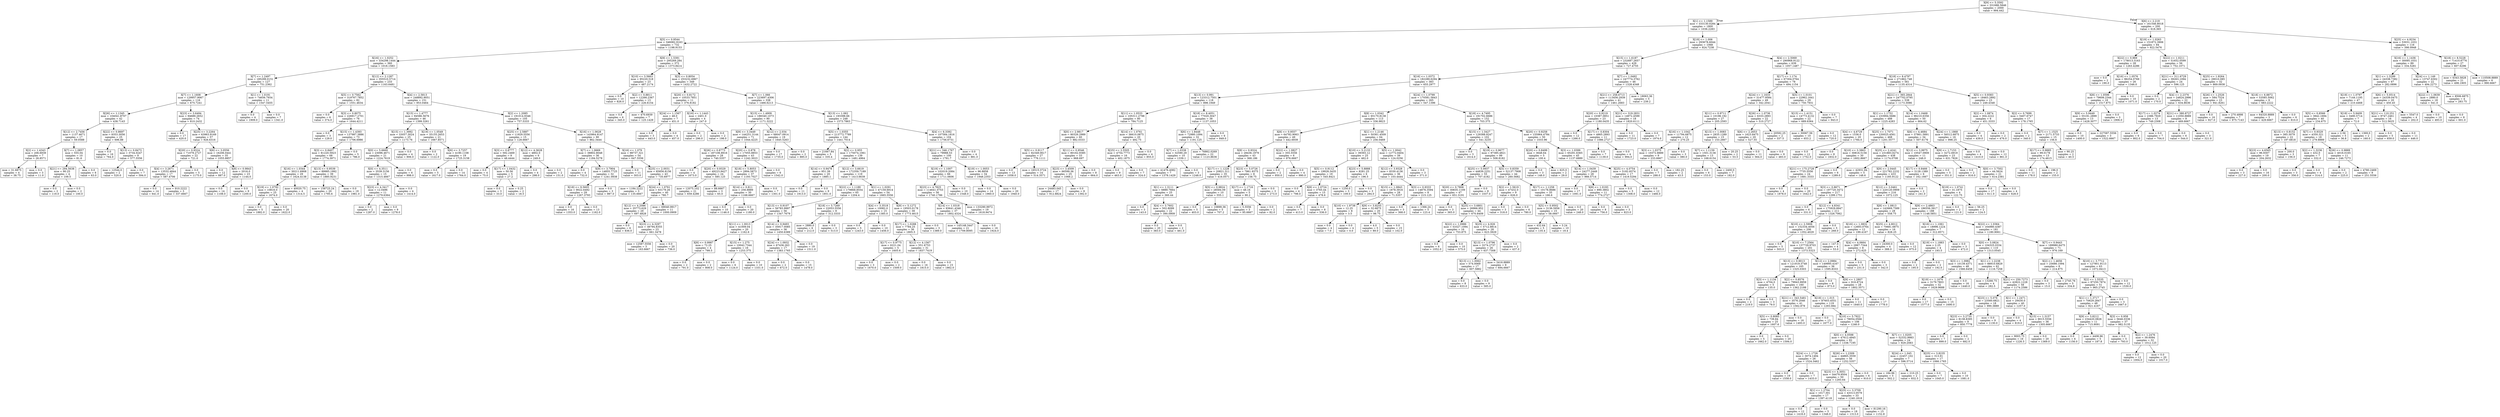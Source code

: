 digraph Tree {
node [shape=box] ;
0 [label="X[9] <= 5.3592\nmse = 331686.5846\nsamples = 2000\nvalue = 994.442"] ;
1 [label="X[1] <= 1.1589\nmse = 333130.0284\nsamples = 1800\nvalue = 1036.2283"] ;
0 -> 1 [labeldistance=2.5, labelangle=45, headlabel="True"] ;
2 [label="X[5] <= 0.9544\nmse = 346082.9163\nsamples = 732\nvalue = 1198.9153"] ;
1 -> 2 ;
3 [label="X[16] <= 1.0252\nmse = 334298.1444\nsamples = 360\nvalue = 1018.1583"] ;
2 -> 3 ;
4 [label="X[7] <= 1.2497\nmse = 185299.0151\nsamples = 127\nvalue = 751.2362"] ;
3 -> 4 ;
5 [label="X[7] <= 1.1608\nmse = 129957.9067\nsamples = 116\nvalue = 675.7241"] ;
4 -> 5 ;
6 [label="X[26] <= 1.1345\nmse = 104041.8707\nsamples = 42\nvalue = 438.7143"] ;
5 -> 6 ;
7 [label="X[12] <= 2.7456\nmse = 1137.4671\nsamples = 17\nvalue = 59.0588"] ;
6 -> 7 ;
8 [label="X[2] <= 1.4343\nmse = 206.6939\nsamples = 7\nvalue = 26.8571"] ;
7 -> 8 ;
9 [label="mse = 31.6875\nsamples = 4\nvalue = 38.75"] ;
8 -> 9 ;
10 [label="mse = 0.0\nsamples = 3\nvalue = 11.0"] ;
8 -> 10 ;
11 [label="X[7] <= 1.0857\nmse = 555.04\nsamples = 10\nvalue = 81.6"] ;
7 -> 11 ;
12 [label="X[21] <= 294.5638\nmse = 90.25\nsamples = 4\nvalue = 109.5"] ;
11 -> 12 ;
13 [label="mse = 0.0\nsamples = 2\nvalue = 119.0"] ;
12 -> 13 ;
14 [label="mse = 0.0\nsamples = 2\nvalue = 100.0"] ;
12 -> 14 ;
15 [label="mse = 0.0\nsamples = 6\nvalue = 63.0"] ;
11 -> 15 ;
16 [label="X[22] <= 0.8697\nmse = 9353.3056\nsamples = 25\nvalue = 696.88"] ;
6 -> 16 ;
17 [label="mse = 0.0\nsamples = 16\nvalue = 764.0"] ;
16 -> 17 ;
18 [label="X[13] <= 0.8473\nmse = 3734.0247\nsamples = 9\nvalue = 577.5556"] ;
16 -> 18 ;
19 [label="mse = 12544.0\nsamples = 2\nvalue = 520.0"] ;
18 -> 19 ;
20 [label="mse = 0.0\nsamples = 7\nvalue = 594.0"] ;
18 -> 20 ;
21 [label="X[23] <= 3.6494\nmse = 94689.2652\nsamples = 74\nvalue = 810.2432"] ;
5 -> 21 ;
22 [label="mse = 0.0\nsamples = 17\nvalue = 420.0"] ;
21 -> 22 ;
23 [label="X[25] <= 3.2264\nmse = 63963.9169\nsamples = 57\nvalue = 926.6316"] ;
21 -> 23 ;
24 [label="X[20] <= 0.9324\nmse = 71079.2727\nsamples = 22\nvalue = 721.0"] ;
23 -> 24 ;
25 [label="X[4] <= 3.2671\nmse = 13532.4844\nsamples = 17\nvalue = 587.4706"] ;
24 -> 25 ;
26 [label="mse = 0.0\nsamples = 14\nvalue = 641.0"] ;
25 -> 26 ;
27 [label="mse = 910.2222\nsamples = 3\nvalue = 337.6667"] ;
25 -> 27 ;
28 [label="mse = 0.0\nsamples = 5\nvalue = 1175.0"] ;
24 -> 28 ;
29 [label="X[6] <= 3.0556\nmse = 16206.0441\nsamples = 35\nvalue = 1055.8857"] ;
23 -> 29 ;
30 [label="mse = 0.0\nsamples = 12\nvalue = 887.0"] ;
29 -> 30 ;
31 [label="X[8] <= 0.9843\nmse = 2016.0\nsamples = 23\nvalue = 1144.0"] ;
29 -> 31 ;
32 [label="mse = 0.0\nsamples = 14\nvalue = 1108.0"] ;
31 -> 32 ;
33 [label="mse = 0.0\nsamples = 9\nvalue = 1200.0"] ;
31 -> 33 ;
34 [label="X[1] <= 1.0191\nmse = 74656.7934\nsamples = 11\nvalue = 1547.5455"] ;
4 -> 34 ;
35 [label="mse = 0.0\nsamples = 4\nvalue = 1909.0"] ;
34 -> 35 ;
36 [label="mse = 0.0\nsamples = 7\nvalue = 1341.0"] ;
34 -> 36 ;
37 [label="X[12] <= 2.1287\nmse = 355510.5714\nsamples = 233\nvalue = 1163.6481"] ;
3 -> 37 ;
38 [label="X[5] <= 0.7562\nmse = 319767.7852\nsamples = 82\nvalue = 1551.4634"] ;
37 -> 38 ;
39 [label="mse = 0.0\nsamples = 6\nvalue = 374.0"] ;
38 -> 39 ;
40 [label="X[3] <= 0.8075\nmse = 226917.2701\nsamples = 76\nvalue = 1644.4211"] ;
38 -> 40 ;
41 [label="mse = 0.0\nsamples = 3\nvalue = 129.0"] ;
40 -> 41 ;
42 [label="X[15] <= 1.4393\nmse = 137987.3886\nsamples = 73\nvalue = 1706.6986"] ;
40 -> 42 ;
43 [label="X[3] <= 0.8407\nmse = 81220.5923\nsamples = 68\nvalue = 1774.3971"] ;
42 -> 43 ;
44 [label="X[16] <= 1.0344\nmse = 30211.6908\nsamples = 29\nvalue = 1624.4138"] ;
43 -> 44 ;
45 [label="X[19] <= 1.0792\nmse = 10816.0\nsamples = 25\nvalue = 1674.0"] ;
44 -> 45 ;
46 [label="mse = 0.0\nsamples = 5\nvalue = 1882.0"] ;
45 -> 46 ;
47 [label="mse = 0.0\nsamples = 20\nvalue = 1622.0"] ;
45 -> 47 ;
48 [label="mse = 40020.75\nsamples = 4\nvalue = 1314.5"] ;
44 -> 48 ;
49 [label="X[13] <= 0.9539\nmse = 89985.1992\nsamples = 39\nvalue = 1885.9231"] ;
43 -> 49 ;
50 [label="mse = 158725.24\nsamples = 20\nvalue = 1795.6"] ;
49 -> 50 ;
51 [label="mse = 0.0\nsamples = 19\nvalue = 1981.0"] ;
49 -> 51 ;
52 [label="mse = 0.0\nsamples = 5\nvalue = 786.0"] ;
42 -> 52 ;
53 [label="X[4] <= 2.5813\nmse = 248892.9051\nsamples = 151\nvalue = 953.0464"] ;
37 -> 53 ;
54 [label="X[15] <= 1.4777\nmse = 94586.5676\nsamples = 46\nvalue = 1399.3261"] ;
53 -> 54 ;
55 [label="X[15] <= 1.3992\nmse = 33057.3024\nsamples = 25\nvalue = 1173.76"] ;
54 -> 55 ;
56 [label="X[0] <= 5.6669\nmse = 23096.4671\nsamples = 21\nvalue = 1224.7619"] ;
55 -> 56 ;
57 [label="X[0] <= 4.3511\nmse = 3539.3156\nsamples = 15\nvalue = 1315.4667"] ;
56 -> 57 ;
58 [label="X[23] <= 4.3417\nmse = 12.0496\nsamples = 11\nvalue = 1279.6364"] ;
57 -> 58 ;
59 [label="mse = 0.0\nsamples = 2\nvalue = 1287.0"] ;
58 -> 59 ;
60 [label="mse = 0.0\nsamples = 9\nvalue = 1278.0"] ;
58 -> 60 ;
61 [label="mse = 0.0\nsamples = 4\nvalue = 1414.0"] ;
57 -> 61 ;
62 [label="mse = 0.0\nsamples = 6\nvalue = 998.0"] ;
56 -> 62 ;
63 [label="mse = 0.0\nsamples = 4\nvalue = 906.0"] ;
55 -> 63 ;
64 [label="X[19] <= 1.0549\nmse = 35155.2653\nsamples = 21\nvalue = 1667.8571"] ;
54 -> 64 ;
65 [label="mse = 0.0\nsamples = 2\nvalue = 1122.0"] ;
64 -> 65 ;
66 [label="X[6] <= 3.7257\nmse = 4190.1108\nsamples = 19\nvalue = 1725.3158"] ;
64 -> 66 ;
67 [label="mse = 0.0\nsamples = 5\nvalue = 1617.0"] ;
66 -> 67 ;
68 [label="mse = 0.0\nsamples = 14\nvalue = 1764.0"] ;
66 -> 68 ;
69 [label="X[2] <= 1.2085\nmse = 191014.9346\nsamples = 105\nvalue = 757.5333"] ;
53 -> 69 ;
70 [label="X[25] <= 2.5887\nmse = 11929.5556\nsamples = 15\nvalue = 128.6667"] ;
69 -> 70 ;
71 [label="X[3] <= 0.8777\nmse = 592.2469\nsamples = 9\nvalue = 48.4444"] ;
70 -> 71 ;
72 [label="mse = 0.0\nsamples = 4\nvalue = 75.0"] ;
71 -> 72 ;
73 [label="X[17] <= 1.0432\nmse = 50.56\nsamples = 5\nvalue = 27.2"] ;
71 -> 73 ;
74 [label="mse = 0.0\nsamples = 3\nvalue = 33.0"] ;
73 -> 74 ;
75 [label="mse = 0.25\nsamples = 2\nvalue = 18.5"] ;
73 -> 75 ;
76 [label="X[12] <= 4.3628\nmse = 4802.0\nsamples = 6\nvalue = 249.0"] ;
70 -> 76 ;
77 [label="mse = 0.0\nsamples = 4\nvalue = 298.0"] ;
76 -> 77 ;
78 [label="mse = 0.0\nsamples = 2\nvalue = 151.0"] ;
76 -> 78 ;
79 [label="X[16] <= 1.0628\nmse = 143964.9147\nsamples = 90\nvalue = 862.3444"] ;
69 -> 79 ;
80 [label="X[7] <= 1.0669\nmse = 38802.8048\nsamples = 36\nvalue = 1184.5278"] ;
79 -> 80 ;
81 [label="mse = 0.0\nsamples = 4\nvalue = 732.0"] ;
80 -> 81 ;
82 [label="X[9] <= 3.7904\nmse = 14855.7725\nsamples = 32\nvalue = 1241.0938"] ;
80 -> 82 ;
83 [label="X[18] <= 9.5605\nmse = 9022.6492\nsamples = 29\nvalue = 1267.3793"] ;
82 -> 83 ;
84 [label="mse = 0.0\nsamples = 16\nvalue = 1353.0"] ;
83 -> 84 ;
85 [label="mse = 0.0\nsamples = 13\nvalue = 1162.0"] ;
83 -> 85 ;
86 [label="mse = 0.0\nsamples = 3\nvalue = 987.0"] ;
82 -> 86 ;
87 [label="X[16] <= 1.079\nmse = 98737.321\nsamples = 54\nvalue = 647.5556"] ;
79 -> 87 ;
88 [label="mse = 0.0\nsamples = 11\nvalue = 303.0"] ;
87 -> 88 ;
89 [label="X[25] <= 2.0031\nmse = 85856.8156\nsamples = 43\nvalue = 735.6977"] ;
87 -> 89 ;
90 [label="mse = 1184.2222\nsamples = 3\nvalue = 135.6667"] ;
89 -> 90 ;
91 [label="X[24] <= 1.0761\nmse = 63179.26\nsamples = 40\nvalue = 780.7"] ;
89 -> 91 ;
92 [label="X[12] <= 4.2086\nmse = 35773.629\nsamples = 29\nvalue = 697.4828"] ;
91 -> 92 ;
93 [label="mse = 0.0\nsamples = 6\nvalue = 836.0"] ;
92 -> 93 ;
94 [label="X[23] <= 4.3297\nmse = 38794.8355\nsamples = 23\nvalue = 661.3478"] ;
92 -> 94 ;
95 [label="mse = 12587.5556\nsamples = 3\nvalue = 163.6667"] ;
94 -> 95 ;
96 [label="mse = 0.0\nsamples = 20\nvalue = 736.0"] ;
94 -> 96 ;
97 [label="mse = 69040.9917\nsamples = 11\nvalue = 1000.0909"] ;
91 -> 97 ;
98 [label="X[9] <= 1.5391\nmse = 295269.284\nsamples = 372\nvalue = 1373.8414"] ;
2 -> 98 ;
99 [label="X[10] <= 3.5663\nmse = 95220.518\nsamples = 23\nvalue = 487.2174"] ;
98 -> 99 ;
100 [label="mse = 0.0\nsamples = 10\nvalue = 826.0"] ;
99 -> 100 ;
101 [label="X[2] <= 0.8811\nmse = 12266.2367\nsamples = 13\nvalue = 226.6154"] ;
99 -> 101 ;
102 [label="mse = 0.0\nsamples = 6\nvalue = 345.0"] ;
101 -> 102 ;
103 [label="mse = 470.6939\nsamples = 7\nvalue = 125.1429"] ;
101 -> 103 ;
104 [label="X[3] <= 0.8054\nmse = 253232.6967\nsamples = 349\nvalue = 1432.2722"] ;
98 -> 104 ;
105 [label="X[20] <= 0.8172\nmse = 10533.7851\nsamples = 11\nvalue = 376.8182"] ;
104 -> 105 ;
106 [label="X[24] <= 1.1567\nmse = 48.0\nsamples = 7\nvalue = 451.0"] ;
105 -> 106 ;
107 [label="mse = 0.0\nsamples = 3\nvalue = 443.0"] ;
106 -> 107 ;
108 [label="mse = 0.0\nsamples = 4\nvalue = 457.0"] ;
106 -> 108 ;
109 [label="X[16] <= 1.1443\nmse = 2401.0\nsamples = 4\nvalue = 247.0"] ;
105 -> 109 ;
110 [label="mse = 0.0\nsamples = 2\nvalue = 296.0"] ;
109 -> 110 ;
111 [label="mse = 0.0\nsamples = 2\nvalue = 198.0"] ;
109 -> 111 ;
112 [label="X[7] <= 1.066\nmse = 223697.4306\nsamples = 338\nvalue = 1466.6213"] ;
104 -> 112 ;
113 [label="X[15] <= 1.4909\nmse = 188340.1073\nsamples = 90\nvalue = 1171.3222"] ;
112 -> 113 ;
114 [label="X[9] <= 3.3449\nmse = 144251.3144\nsamples = 71\nvalue = 1044.4225"] ;
113 -> 114 ;
115 [label="X[26] <= 0.8773\nmse = 187106.8916\nsamples = 28\nvalue = 740.5357"] ;
114 -> 115 ;
116 [label="mse = 0.0\nsamples = 4\nvalue = 1673.0"] ;
115 -> 116 ;
117 [label="X[20] <= 0.9329\nmse = 49223.9427\nsamples = 24\nvalue = 585.125"] ;
115 -> 117 ;
118 [label="mse = 12075.102\nsamples = 21\nvalue = 659.4286"] ;
117 -> 118 ;
119 [label="mse = 88.6667\nsamples = 3\nvalue = 65.0"] ;
117 -> 119 ;
120 [label="X[20] <= 0.878\nmse = 17055.8853\nsamples = 43\nvalue = 1242.3023"] ;
114 -> 120 ;
121 [label="X[18] <= 5.8053\nmse = 2894.5873\nsamples = 37\nvalue = 1193.7027"] ;
120 -> 121 ;
122 [label="X[14] <= 0.811\nmse = 256.8889\nsamples = 30\nvalue = 1168.6667"] ;
121 -> 122 ;
123 [label="mse = 0.0\nsamples = 10\nvalue = 1146.0"] ;
122 -> 123 ;
124 [label="mse = 0.0\nsamples = 20\nvalue = 1180.0"] ;
122 -> 124 ;
125 [label="mse = 0.0\nsamples = 7\nvalue = 1301.0"] ;
121 -> 125 ;
126 [label="mse = 0.0\nsamples = 6\nvalue = 1542.0"] ;
120 -> 126 ;
127 [label="X[12] <= 2.034\nmse = 68047.0914\nsamples = 19\nvalue = 1645.5263"] ;
113 -> 127 ;
128 [label="mse = 0.0\nsamples = 17\nvalue = 1735.0"] ;
127 -> 128 ;
129 [label="mse = 0.0\nsamples = 2\nvalue = 885.0"] ;
127 -> 129 ;
130 [label="X[13] <= 1.062\nmse = 193398.66\nsamples = 248\nvalue = 1573.7863"] ;
112 -> 130 ;
131 [label="X[5] <= 1.0355\nmse = 213772.7789\nsamples = 144\nvalue = 1441.7014"] ;
130 -> 131 ;
132 [label="mse = 21667.84\nsamples = 5\nvalue = 335.4"] ;
131 -> 132 ;
133 [label="X[2] <= 0.955\nmse = 175074.1061\nsamples = 139\nvalue = 1481.4964"] ;
131 -> 133 ;
134 [label="X[14] <= 0.9478\nmse = 951.39\nsamples = 20\nvalue = 1885.1"] ;
133 -> 134 ;
135 [label="mse = 0.0\nsamples = 11\nvalue = 1913.0"] ;
134 -> 135 ;
136 [label="mse = 0.0\nsamples = 9\nvalue = 1851.0"] ;
134 -> 136 ;
137 [label="X[12] <= 3.6619\nmse = 172359.7189\nsamples = 119\nvalue = 1413.6639"] ;
133 -> 137 ;
138 [label="X[22] <= 1.1189\nmse = 179868.8554\nsamples = 65\nvalue = 1204.4"] ;
137 -> 138 ;
139 [label="X[13] <= 0.9107\nmse = 56783.9997\nsamples = 56\nvalue = 1347.7679"] ;
138 -> 139 ;
140 [label="X[11] <= 1.0013\nmse = 41009.04\nsamples = 20\nvalue = 1162.6"] ;
139 -> 140 ;
141 [label="X[8] <= 0.9987\nmse = 72.25\nsamples = 4\nvalue = 799.5"] ;
140 -> 141 ;
142 [label="mse = 0.0\nsamples = 2\nvalue = 791.0"] ;
141 -> 142 ;
143 [label="mse = 0.0\nsamples = 2\nvalue = 808.0"] ;
141 -> 143 ;
144 [label="X[15] <= 1.275\nmse = 10042.7344\nsamples = 16\nvalue = 1253.375"] ;
140 -> 144 ;
145 [label="mse = 0.0\nsamples = 6\nvalue = 1124.0"] ;
144 -> 145 ;
146 [label="mse = 0.0\nsamples = 10\nvalue = 1331.0"] ;
144 -> 146 ;
147 [label="X[14] <= 0.9493\nmse = 35917.0085\nsamples = 36\nvalue = 1450.6389"] ;
139 -> 147 ;
148 [label="X[24] <= 1.0932\nmse = 67436.263\nsamples = 17\nvalue = 1383.1765"] ;
147 -> 148 ;
149 [label="mse = 0.0\nsamples = 2\nvalue = 672.0"] ;
148 -> 149 ;
150 [label="mse = 0.0\nsamples = 15\nvalue = 1478.0"] ;
148 -> 150 ;
151 [label="mse = 0.0\nsamples = 19\nvalue = 1511.0"] ;
147 -> 151 ;
152 [label="X[18] <= 5.7269\nmse = 22053.5556\nsamples = 9\nvalue = 312.3333"] ;
138 -> 152 ;
153 [label="mse = 2880.0\nsamples = 6\nvalue = 212.0"] ;
152 -> 153 ;
154 [label="mse = 0.0\nsamples = 3\nvalue = 513.0"] ;
152 -> 154 ;
155 [label="X[1] <= 1.0291\nmse = 47159.6914\nsamples = 54\nvalue = 1665.5556"] ;
137 -> 155 ;
156 [label="X[4] <= 3.3518\nmse = 10082.0\nsamples = 15\nvalue = 1385.0"] ;
155 -> 156 ;
157 [label="mse = 0.0\nsamples = 5\nvalue = 1243.0"] ;
156 -> 157 ;
158 [label="mse = 0.0\nsamples = 10\nvalue = 1456.0"] ;
156 -> 158 ;
159 [label="X[9] <= 5.1272\nmse = 19503.0178\nsamples = 39\nvalue = 1773.4615"] ;
155 -> 159 ;
160 [label="X[17] <= 1.0288\nmse = 7784.25\nsamples = 36\nvalue = 1805.5"] ;
159 -> 160 ;
161 [label="X[17] <= 0.9775\nmse = 6221.04\nsamples = 5\nvalue = 1605.6"] ;
160 -> 161 ;
162 [label="mse = 0.0\nsamples = 3\nvalue = 1670.0"] ;
161 -> 162 ;
163 [label="mse = 0.0\nsamples = 2\nvalue = 1509.0"] ;
161 -> 163 ;
164 [label="X[12] <= 4.1567\nmse = 551.6753\nsamples = 31\nvalue = 1837.7419"] ;
160 -> 164 ;
165 [label="mse = 0.0\nsamples = 16\nvalue = 1815.0"] ;
164 -> 165 ;
166 [label="mse = 0.0\nsamples = 15\nvalue = 1862.0"] ;
164 -> 166 ;
167 [label="mse = 0.0\nsamples = 3\nvalue = 1389.0"] ;
159 -> 167 ;
168 [label="X[4] <= 6.3392\nmse = 107584.1816\nsamples = 104\nvalue = 1756.6731"] ;
130 -> 168 ;
169 [label="X[21] <= 346.1767\nmse = 79988.53\nsamples = 100\nvalue = 1791.7"] ;
168 -> 169 ;
170 [label="X[19] <= 1.1007\nmse = 102019.2084\nsamples = 66\nvalue = 1711.0606"] ;
169 -> 170 ;
171 [label="X[23] <= 4.7825\nmse = 114641.0753\nsamples = 56\nvalue = 1740.1786"] ;
170 -> 171 ;
172 [label="X[14] <= 1.0318\nmse = 93641.4346\nsamples = 37\nvalue = 1802.4324"] ;
171 -> 172 ;
173 [label="mse = 145148.3447\nsamples = 21\nvalue = 1709.8095"] ;
172 -> 173 ;
174 [label="mse = 0.0\nsamples = 16\nvalue = 1924.0"] ;
172 -> 174 ;
175 [label="mse = 133290.9972\nsamples = 19\nvalue = 1618.9474"] ;
171 -> 175 ;
176 [label="mse = 0.0\nsamples = 10\nvalue = 1548.0"] ;
170 -> 176 ;
177 [label="X[19] <= 1.0053\nmse = 96.8858\nsamples = 34\nvalue = 1948.2353"] ;
169 -> 177 ;
178 [label="mse = 0.0\nsamples = 14\nvalue = 1960.0"] ;
177 -> 178 ;
179 [label="mse = 0.0\nsamples = 20\nvalue = 1940.0"] ;
177 -> 179 ;
180 [label="mse = 0.0\nsamples = 4\nvalue = 881.0"] ;
168 -> 180 ;
181 [label="X[19] <= 1.006\nmse = 293678.6044\nsamples = 1068\nvalue = 924.7238"] ;
1 -> 181 ;
182 [label="X[15] <= 1.6187\nmse = 232687.2657\nsamples = 429\nvalue = 727.4755"] ;
181 -> 182 ;
183 [label="X[16] <= 1.0372\nmse = 182289.6294\nsamples = 383\nvalue = 655.2977"] ;
182 -> 183 ;
184 [label="X[13] <= 0.991\nmse = 123312.7501\nsamples = 118\nvalue = 898.1949"] ;
183 -> 184 ;
185 [label="X[11] <= 1.0533\nmse = 105311.2798\nsamples = 80\nvalue = 784.7125"] ;
184 -> 185 ;
186 [label="X[0] <= 2.9817\nmse = 90326.2989\nsamples = 60\nvalue = 882.0333"] ;
185 -> 186 ;
187 [label="X[5] <= 0.9117\nmse = 82349.0617\nsamples = 27\nvalue = 776.1111"] ;
186 -> 187 ;
188 [label="mse = 0.0\nsamples = 13\nvalue = 1058.0"] ;
187 -> 188 ;
189 [label="mse = 16515.3724\nsamples = 14\nvalue = 514.3571"] ;
187 -> 189 ;
190 [label="X[11] <= 0.9546\nmse = 80162.9385\nsamples = 33\nvalue = 968.697"] ;
186 -> 190 ;
191 [label="X[23] <= 3.4509\nmse = 66599.36\nsamples = 25\nvalue = 1066.2"] ;
190 -> 191 ;
192 [label="mse = 24483.045\nsamples = 17\nvalue = 912.8824"] ;
191 -> 192 ;
193 [label="mse = 0.0\nsamples = 8\nvalue = 1392.0"] ;
191 -> 193 ;
194 [label="mse = 0.0\nsamples = 8\nvalue = 664.0"] ;
190 -> 194 ;
195 [label="X[14] <= 1.0761\nmse = 36610.0875\nsamples = 20\nvalue = 492.75"] ;
185 -> 195 ;
196 [label="X[25] <= 2.5505\nmse = 4754.7773\nsamples = 16\nvalue = 402.1875"] ;
195 -> 196 ;
197 [label="mse = 0.0\nsamples = 9\nvalue = 463.0"] ;
196 -> 197 ;
198 [label="mse = 0.0\nsamples = 7\nvalue = 324.0"] ;
196 -> 198 ;
199 [label="mse = 0.0\nsamples = 4\nvalue = 855.0"] ;
195 -> 199 ;
200 [label="X[18] <= 8.4051\nmse = 77020.3047\nsamples = 38\nvalue = 1137.1053"] ;
184 -> 200 ;
201 [label="X[6] <= 1.8448\nmse = 72980.1094\nsamples = 32\nvalue = 1191.125"] ;
200 -> 201 ;
202 [label="X[7] <= 1.0338\nmse = 32590.29\nsamples = 10\nvalue = 1339.1"] ;
201 -> 202 ;
203 [label="mse = 41476.4082\nsamples = 7\nvalue = 1378.1429"] ;
202 -> 203 ;
204 [label="mse = 0.0\nsamples = 3\nvalue = 1248.0"] ;
202 -> 204 ;
205 [label="mse = 76862.0269\nsamples = 22\nvalue = 1123.8636"] ;
201 -> 205 ;
206 [label="mse = 0.0\nsamples = 6\nvalue = 849.0"] ;
200 -> 206 ;
207 [label="X[24] <= 1.0799\nmse = 170581.5843\nsamples = 265\nvalue = 547.1396"] ;
183 -> 207 ;
208 [label="X[8] <= 1.0342\nmse = 65170.8138\nsamples = 113\nvalue = 336.9823"] ;
207 -> 208 ;
209 [label="X[8] <= 0.9557\nmse = 64782.9063\nsamples = 49\nvalue = 442.6939"] ;
208 -> 209 ;
210 [label="X[8] <= 0.9324\nmse = 28436.1979\nsamples = 43\nvalue = 368.186"] ;
209 -> 210 ;
211 [label="X[17] <= 1.1228\nmse = 20821.311\nsamples = 35\nvalue = 416.0571"] ;
210 -> 211 ;
212 [label="X[1] <= 1.3111\nmse = 6889.7664\nsamples = 25\nvalue = 360.44"] ;
211 -> 212 ;
213 [label="mse = 0.0\nsamples = 3\nvalue = 143.0"] ;
212 -> 213 ;
214 [label="X[4] <= 3.7602\nmse = 502.8099\nsamples = 22\nvalue = 390.0909"] ;
212 -> 214 ;
215 [label="mse = 0.0\nsamples = 20\nvalue = 383.0"] ;
214 -> 215 ;
216 [label="mse = 0.0\nsamples = 2\nvalue = 461.0"] ;
214 -> 216 ;
217 [label="X[5] <= 0.9824\nmse = 28584.09\nsamples = 10\nvalue = 555.1"] ;
211 -> 217 ;
218 [label="mse = 0.0\nsamples = 5\nvalue = 403.0"] ;
217 -> 218 ;
219 [label="mse = 10899.36\nsamples = 5\nvalue = 707.2"] ;
217 -> 219 ;
220 [label="X[23] <= 5.0726\nmse = 7861.9375\nsamples = 8\nvalue = 158.75"] ;
210 -> 220 ;
221 [label="X[17] <= 1.1716\nmse = 48.16\nsamples = 5\nvalue = 90.2"] ;
220 -> 221 ;
222 [label="mse = 5.5556\nsamples = 3\nvalue = 95.6667"] ;
221 -> 222 ;
223 [label="mse = 0.0\nsamples = 2\nvalue = 82.0"] ;
221 -> 223 ;
224 [label="mse = 0.0\nsamples = 3\nvalue = 273.0"] ;
220 -> 224 ;
225 [label="X[22] <= 1.0827\nmse = 355.5556\nsamples = 6\nvalue = 976.6667"] ;
209 -> 225 ;
226 [label="mse = 0.0\nsamples = 2\nvalue = 950.0"] ;
225 -> 226 ;
227 [label="mse = 0.0\nsamples = 4\nvalue = 990.0"] ;
225 -> 227 ;
228 [label="X[1] <= 1.2146\nmse = 50361.4509\nsamples = 64\nvalue = 256.0469"] ;
208 -> 228 ;
229 [label="X[10] <= 5.2133\nmse = 39393.12\nsamples = 25\nvalue = 462.0"] ;
228 -> 229 ;
230 [label="X[5] <= 0.9112\nmse = 19928.3435\nsamples = 19\nvalue = 545.8421"] ;
229 -> 230 ;
231 [label="mse = 0.0\nsamples = 4\nvalue = 798.0"] ;
230 -> 231 ;
232 [label="X[8] <= 1.0724\nmse = 3765.44\nsamples = 15\nvalue = 478.6"] ;
230 -> 232 ;
233 [label="mse = 0.0\nsamples = 7\nvalue = 413.0"] ;
232 -> 233 ;
234 [label="mse = 0.0\nsamples = 8\nvalue = 536.0"] ;
232 -> 234 ;
235 [label="X[23] <= 5.8888\nmse = 8281.25\nsamples = 6\nvalue = 196.5"] ;
229 -> 235 ;
236 [label="mse = 1250.0\nsamples = 3\nvalue = 109.0"] ;
235 -> 236 ;
237 [label="mse = 0.0\nsamples = 3\nvalue = 284.0"] ;
235 -> 237 ;
238 [label="X[5] <= 1.0042\nmse = 12772.6404\nsamples = 39\nvalue = 124.0256"] ;
228 -> 238 ;
239 [label="X[12] <= 3.9328\nmse = 8330.4136\nsamples = 36\nvalue = 103.4444"] ;
238 -> 239 ;
240 [label="X[15] <= 1.0843\nmse = 1878.3916\nsamples = 28\nvalue = 71.5357"] ;
239 -> 240 ;
241 [label="X[10] <= 1.9738\nmse = 12.25\nsamples = 8\nvalue = 3.5"] ;
240 -> 241 ;
242 [label="mse = 0.0\nsamples = 4\nvalue = 7.0"] ;
241 -> 242 ;
243 [label="mse = 0.0\nsamples = 4\nvalue = 0.0"] ;
241 -> 243 ;
244 [label="X[9] <= 3.8255\nmse = 32.6875\nsamples = 20\nvalue = 98.75"] ;
240 -> 244 ;
245 [label="mse = 4.0\nsamples = 5\nvalue = 89.0"] ;
244 -> 245 ;
246 [label="mse = 0.0\nsamples = 15\nvalue = 102.0"] ;
244 -> 246 ;
247 [label="X[3] <= 0.9333\nmse = 14876.3594\nsamples = 8\nvalue = 215.125"] ;
239 -> 247 ;
248 [label="mse = 0.0\nsamples = 3\nvalue = 368.0"] ;
247 -> 248 ;
249 [label="mse = 1366.24\nsamples = 5\nvalue = 123.4"] ;
247 -> 249 ;
250 [label="mse = 0.0\nsamples = 3\nvalue = 371.0"] ;
238 -> 250 ;
251 [label="X[18] <= 4.7495\nmse = 191702.6686\nsamples = 152\nvalue = 703.375"] ;
207 -> 251 ;
252 [label="X[15] <= 1.3427\nmse = 129388.9247\nsamples = 102\nvalue = 541.3235"] ;
251 -> 252 ;
253 [label="mse = 0.0\nsamples = 3\nvalue = 1614.0"] ;
252 -> 253 ;
254 [label="X[19] <= 0.9677\nmse = 97385.4821\nsamples = 99\nvalue = 508.8182"] ;
252 -> 254 ;
255 [label="X[25] <= 5.0937\nmse = 44839.2251\nsamples = 55\nvalue = 707.4182"] ;
254 -> 255 ;
256 [label="X[20] <= 0.7806\nmse = 30835.1109\nsamples = 47\nvalue = 651.3191"] ;
255 -> 256 ;
257 [label="mse = 0.0\nsamples = 3\nvalue = 365.0"] ;
256 -> 257 ;
258 [label="X[25] <= 3.6801\nmse = 26966.952\nsamples = 44\nvalue = 670.8409"] ;
256 -> 258 ;
259 [label="X[22] <= 1.0986\nmse = 53327.1094\nsamples = 16\nvalue = 753.875"] ;
258 -> 259 ;
260 [label="mse = 0.0\nsamples = 6\nvalue = 1052.0"] ;
259 -> 260 ;
261 [label="mse = 0.0\nsamples = 10\nvalue = 575.0"] ;
259 -> 261 ;
262 [label="X[25] <= 4.926\nmse = 5712.8814\nsamples = 28\nvalue = 623.3929"] ;
258 -> 262 ;
263 [label="X[13] <= 1.0796\nmse = 3274.2737\nsamples = 26\nvalue = 637.7308"] ;
262 -> 263 ;
264 [label="X[13] <= 1.0062\nmse = 574.0069\nsamples = 17\nvalue = 607.5882"] ;
263 -> 264 ;
265 [label="mse = 0.0\nsamples = 8\nvalue = 633.0"] ;
264 -> 265 ;
266 [label="mse = 0.0\nsamples = 9\nvalue = 585.0"] ;
264 -> 266 ;
267 [label="mse = 3416.8889\nsamples = 9\nvalue = 694.6667"] ;
263 -> 267 ;
268 [label="mse = 0.0\nsamples = 2\nvalue = 437.0"] ;
262 -> 268 ;
269 [label="mse = 0.0\nsamples = 8\nvalue = 1037.0"] ;
255 -> 269 ;
270 [label="X[5] <= 0.8359\nmse = 52137.7908\nsamples = 44\nvalue = 260.5682"] ;
254 -> 270 ;
271 [label="X[2] <= 1.5619\nmse = 47432.0\nsamples = 9\nvalue = 626.0"] ;
270 -> 271 ;
272 [label="mse = 0.0\nsamples = 3\nvalue = 318.0"] ;
271 -> 272 ;
273 [label="mse = 0.0\nsamples = 6\nvalue = 780.0"] ;
271 -> 273 ;
274 [label="X[17] <= 1.1258\nmse = 10178.8686\nsamples = 35\nvalue = 166.6"] ;
270 -> 274 ;
275 [label="X[5] <= 0.9502\nmse = 3136.5956\nsamples = 15\nvalue = 58.0667"] ;
274 -> 275 ;
276 [label="mse = 432.64\nsamples = 5\nvalue = 135.4"] ;
275 -> 276 ;
277 [label="mse = 3.24\nsamples = 10\nvalue = 19.4"] ;
275 -> 277 ;
278 [label="mse = 0.0\nsamples = 20\nvalue = 248.0"] ;
274 -> 278 ;
279 [label="X[20] <= 0.9258\nmse = 155964.4784\nsamples = 50\nvalue = 1033.96"] ;
251 -> 279 ;
280 [label="X[20] <= 0.8499\nmse = 3648.64\nsamples = 5\nvalue = 100.4"] ;
279 -> 280 ;
281 [label="mse = 0.0\nsamples = 3\nvalue = 148.0"] ;
280 -> 281 ;
282 [label="mse = 625.0\nsamples = 2\nvalue = 29.0"] ;
280 -> 282 ;
283 [label="X[3] <= 1.0399\nmse = 65291.6365\nsamples = 45\nvalue = 1137.6889"] ;
279 -> 283 ;
284 [label="X[14] <= 1.0439\nmse = 24277.2449\nsamples = 28\nvalue = 966.5714"] ;
283 -> 284 ;
285 [label="mse = 0.0\nsamples = 17\nvalue = 1091.0"] ;
284 -> 285 ;
286 [label="X[8] <= 1.0193\nmse = 890.3802\nsamples = 11\nvalue = 774.2727"] ;
284 -> 286 ;
287 [label="mse = 0.0\nsamples = 8\nvalue = 756.0"] ;
286 -> 287 ;
288 [label="mse = 0.0\nsamples = 3\nvalue = 823.0"] ;
286 -> 288 ;
289 [label="X[25] <= 4.0754\nmse = 5182.8374\nsamples = 17\nvalue = 1419.5294"] ;
283 -> 289 ;
290 [label="mse = 0.0\nsamples = 5\nvalue = 1308.0"] ;
289 -> 290 ;
291 [label="mse = 0.0\nsamples = 12\nvalue = 1466.0"] ;
289 -> 291 ;
292 [label="X[7] <= 1.0492\nmse = 247774.3762\nsamples = 46\nvalue = 1328.4348"] ;
182 -> 292 ;
293 [label="X[21] <= 258.6713\nmse = 113456.2939\nsamples = 41\nvalue = 1461.2683"] ;
292 -> 293 ;
294 [label="X[20] <= 0.9219\nmse = 10387.0851\nsamples = 23\nvalue = 1180.0435"] ;
293 -> 294 ;
295 [label="mse = 0.0\nsamples = 12\nvalue = 1266.0"] ;
294 -> 295 ;
296 [label="X[17] <= 0.8304\nmse = 4865.2893\nsamples = 11\nvalue = 1086.2727"] ;
294 -> 296 ;
297 [label="mse = 0.0\nsamples = 7\nvalue = 1139.0"] ;
296 -> 297 ;
298 [label="mse = 0.0\nsamples = 4\nvalue = 994.0"] ;
296 -> 298 ;
299 [label="X[21] <= 319.2831\nmse = 14972.4599\nsamples = 18\nvalue = 1820.6111"] ;
293 -> 299 ;
300 [label="mse = 0.0\nsamples = 11\nvalue = 1723.0"] ;
299 -> 300 ;
301 [label="mse = 0.0\nsamples = 7\nvalue = 1974.0"] ;
299 -> 301 ;
302 [label="mse = 18063.36\nsamples = 5\nvalue = 239.2"] ;
292 -> 302 ;
303 [label="X[4] <= 2.5069\nmse = 290968.9122\nsamples = 639\nvalue = 1057.1487"] ;
181 -> 303 ;
304 [label="X[17] <= 1.174\nmse = 67304.0764\nsamples = 78\nvalue = 494.1154"] ;
303 -> 304 ;
305 [label="X[24] <= 1.1633\nmse = 31477.9584\nsamples = 49\nvalue = 342.2041"] ;
304 -> 305 ;
306 [label="X[11] <= 0.9711\nmse = 10196.192\nsamples = 27\nvalue = 205.2593"] ;
305 -> 306 ;
307 [label="X[16] <= 1.1042\nmse = 11794.6875\nsamples = 12\nvalue = 270.25"] ;
306 -> 307 ;
308 [label="X[3] <= 1.0375\nmse = 10372.8889\nsamples = 9\nvalue = 233.6667"] ;
307 -> 308 ;
309 [label="mse = 0.0\nsamples = 7\nvalue = 288.0"] ;
308 -> 309 ;
310 [label="mse = 182.25\nsamples = 2\nvalue = 43.5"] ;
308 -> 310 ;
311 [label="mse = 0.0\nsamples = 3\nvalue = 380.0"] ;
307 -> 311 ;
312 [label="X[13] <= 1.0083\nmse = 2835.1289\nsamples = 15\nvalue = 153.2667"] ;
306 -> 312 ;
313 [label="X[7] <= 1.1159\nmse = 1501.3136\nsamples = 13\nvalue = 168.6154"] ;
312 -> 313 ;
314 [label="mse = 0.0\nsamples = 6\nvalue = 153.0"] ;
313 -> 314 ;
315 [label="mse = 2400.0\nsamples = 7\nvalue = 182.0"] ;
313 -> 315 ;
316 [label="mse = 20.25\nsamples = 2\nvalue = 53.5"] ;
312 -> 316 ;
317 [label="X[26] <= 1.0736\nmse = 6333.2893\nsamples = 22\nvalue = 510.2727"] ;
305 -> 317 ;
318 [label="X[6] <= 2.2653\nmse = 1623.8475\nsamples = 20\nvalue = 527.55"] ;
317 -> 318 ;
319 [label="mse = 0.0\nsamples = 11\nvalue = 564.0"] ;
318 -> 319 ;
320 [label="mse = 0.0\nsamples = 9\nvalue = 483.0"] ;
318 -> 320 ;
321 [label="mse = 20592.25\nsamples = 2\nvalue = 337.5"] ;
317 -> 321 ;
322 [label="X[5] <= 1.0101\nmse = 22962.1641\nsamples = 29\nvalue = 750.7931"] ;
304 -> 322 ;
323 [label="X[15] <= 1.4151\nmse = 14773.4132\nsamples = 22\nvalue = 689.6364"] ;
322 -> 323 ;
324 [label="mse = 30067.56\nsamples = 10\nvalue = 653.2"] ;
323 -> 324 ;
325 [label="mse = 0.0\nsamples = 12\nvalue = 720.0"] ;
323 -> 325 ;
326 [label="mse = 0.0\nsamples = 7\nvalue = 943.0"] ;
322 -> 326 ;
327 [label="X[18] <= 8.4797\nmse = 271862.748\nsamples = 561\nvalue = 1135.4314"] ;
303 -> 327 ;
328 [label="X[21] <= 365.2844\nmse = 247702.0795\nsamples = 538\nvalue = 1173.3086"] ;
327 -> 328 ;
329 [label="X[1] <= 1.1752\nmse = 233994.5686\nsamples = 488\nvalue = 1225.4283"] ;
328 -> 329 ;
330 [label="X[4] <= 4.6729\nmse = 1536.0\nsamples = 20\nvalue = 1784.0"] ;
329 -> 330 ;
331 [label="mse = 0.0\nsamples = 12\nvalue = 1752.0"] ;
330 -> 331 ;
332 [label="mse = 0.0\nsamples = 8\nvalue = 1832.0"] ;
330 -> 332 ;
333 [label="X[25] <= 1.7071\nmse = 230025.4561\nsamples = 468\nvalue = 1201.5577"] ;
329 -> 333 ;
334 [label="X[10] <= 3.3863\nmse = 30816.5156\nsamples = 30\nvalue = 1602.8667"] ;
333 -> 334 ;
335 [label="X[21] <= 175.2728\nmse = 7735.5556\nsamples = 24\nvalue = 1681.3333"] ;
334 -> 335 ;
336 [label="mse = 0.0\nsamples = 4\nvalue = 1878.0"] ;
335 -> 336 ;
337 [label="mse = 0.0\nsamples = 20\nvalue = 1642.0"] ;
335 -> 337 ;
338 [label="mse = 0.0\nsamples = 6\nvalue = 1289.0"] ;
334 -> 338 ;
339 [label="X[25] <= 2.4241\nmse = 231883.6274\nsamples = 438\nvalue = 1174.0708"] ;
333 -> 339 ;
340 [label="mse = 42931.84\nsamples = 5\nvalue = 148.6"] ;
339 -> 340 ;
341 [label="X[9] <= 2.0445\nmse = 221782.2232\nsamples = 433\nvalue = 1185.9122"] ;
339 -> 341 ;
342 [label="X[3] <= 0.8671\nmse = 197720.3472\nsamples = 217\nvalue = 1299.1751"] ;
341 -> 342 ;
343 [label="mse = 0.0\nsamples = 6\nvalue = 331.0"] ;
342 -> 343 ;
344 [label="X[12] <= 4.8341\nmse = 175929.8947\nsamples = 211\nvalue = 1326.7062"] ;
342 -> 344 ;
345 [label="X[10] <= 2.5906\nmse = 152334.4056\nsamples = 206\nvalue = 1352.4029"] ;
344 -> 345 ;
346 [label="mse = 0.0\nsamples = 5\nvalue = 503.0"] ;
345 -> 346 ;
347 [label="X[10] <= 7.2564\nmse = 137729.9703\nsamples = 201\nvalue = 1373.5323"] ;
345 -> 347 ;
348 [label="X[13] <= 0.9013\nmse = 121919.3748\nsamples = 165\nvalue = 1325.0303"] ;
347 -> 348 ;
349 [label="X[3] <= 1.1134\nmse = 4704.0\nsamples = 5\nvalue = 135.0"] ;
348 -> 349 ;
350 [label="mse = 0.0\nsamples = 2\nvalue = 219.0"] ;
349 -> 350 ;
351 [label="mse = 0.0\nsamples = 3\nvalue = 79.0"] ;
349 -> 351 ;
352 [label="X[2] <= 0.8576\nmse = 79943.9959\nsamples = 160\nvalue = 1362.2188"] ;
348 -> 352 ;
353 [label="X[21] <= 343.5481\nmse = 3576.2046\nsamples = 41\nvalue = 1562.878"] ;
352 -> 353 ;
354 [label="X[5] <= 0.8085\nmse = 739.84\nsamples = 25\nvalue = 1607.6"] ;
353 -> 354 ;
355 [label="mse = 0.0\nsamples = 5\nvalue = 1662.0"] ;
354 -> 355 ;
356 [label="mse = 0.0\nsamples = 20\nvalue = 1594.0"] ;
354 -> 356 ;
357 [label="mse = 0.0\nsamples = 16\nvalue = 1493.0"] ;
353 -> 357 ;
358 [label="X[19] <= 1.015\nmse = 87603.4551\nsamples = 119\nvalue = 1293.084"] ;
352 -> 358 ;
359 [label="mse = 0.0\nsamples = 13\nvalue = 1677.0"] ;
358 -> 359 ;
360 [label="X[10] <= 5.7922\nmse = 78054.0566\nsamples = 106\nvalue = 1246.0"] ;
358 -> 360 ;
361 [label="X[0] <= 4.0598\nmse = 47612.4945\nsamples = 82\nvalue = 1338.7195"] ;
360 -> 361 ;
362 [label="X[24] <= 1.1726\nmse = 3074.1494\nsamples = 26\nvalue = 1524.3462"] ;
361 -> 362 ;
363 [label="mse = 0.0\nsamples = 19\nvalue = 1558.0"] ;
362 -> 363 ;
364 [label="mse = 0.0\nsamples = 7\nvalue = 1433.0"] ;
362 -> 364 ;
365 [label="X[26] <= 1.2309\nmse = 44865.3559\nsamples = 56\nvalue = 1252.5357"] ;
361 -> 365 ;
366 [label="X[23] <= 4.3051\nmse = 34479.9504\nsamples = 50\nvalue = 1293.64"] ;
365 -> 366 ;
367 [label="X[1] <= 1.2704\nmse = 1017.301\nsamples = 17\nvalue = 1397.4118"] ;
366 -> 367 ;
368 [label="mse = 0.0\nsamples = 12\nvalue = 1418.0"] ;
367 -> 368 ;
369 [label="mse = 0.0\nsamples = 5\nvalue = 1348.0"] ;
367 -> 369 ;
370 [label="X[25] <= 3.3709\nmse = 43313.0579\nsamples = 33\nvalue = 1240.1818"] ;
366 -> 370 ;
371 [label="mse = 0.0\nsamples = 18\nvalue = 1313.0"] ;
370 -> 371 ;
372 [label="mse = 81290.16\nsamples = 15\nvalue = 1152.8"] ;
370 -> 372 ;
373 [label="mse = 0.0\nsamples = 6\nvalue = 910.0"] ;
365 -> 373 ;
374 [label="X[7] <= 1.0205\nmse = 52332.9983\nsamples = 24\nvalue = 929.2083"] ;
360 -> 374 ;
375 [label="X[24] <= 1.045\nmse = 22457.102\nsamples = 7\nvalue = 596.5714"] ;
374 -> 375 ;
376 [label="mse = 184.96\nsamples = 5\nvalue = 502.2"] ;
375 -> 376 ;
377 [label="mse = 210.25\nsamples = 2\nvalue = 832.5"] ;
375 -> 377 ;
378 [label="X[25] <= 3.8235\nmse = 313.91\nsamples = 17\nvalue = 1066.1765"] ;
374 -> 378 ;
379 [label="mse = 0.0\nsamples = 7\nvalue = 1045.0"] ;
378 -> 379 ;
380 [label="mse = 0.0\nsamples = 10\nvalue = 1081.0"] ;
378 -> 380 ;
381 [label="X[12] <= 2.0984\nmse = 149995.4167\nsamples = 36\nvalue = 1595.8333"] ;
347 -> 381 ;
382 [label="mse = 0.0\nsamples = 8\nvalue = 873.0"] ;
381 -> 382 ;
383 [label="X[9] <= 1.2807\nmse = 916.8724\nsamples = 28\nvalue = 1802.3571"] ;
381 -> 383 ;
384 [label="mse = 0.0\nsamples = 11\nvalue = 1840.0"] ;
383 -> 384 ;
385 [label="mse = 0.0\nsamples = 17\nvalue = 1778.0"] ;
383 -> 385 ;
386 [label="mse = 0.0\nsamples = 5\nvalue = 268.0"] ;
344 -> 386 ;
387 [label="X[12] <= 3.0461\nmse = 220120.0909\nsamples = 216\nvalue = 1072.125"] ;
341 -> 387 ;
388 [label="X[8] <= 1.0813\nmse = 142669.7589\nsamples = 28\nvalue = 558.75"] ;
387 -> 388 ;
389 [label="X[16] <= 1.0832\nmse = 12693.0764\nsamples = 12\nvalue = 199.4167"] ;
388 -> 389 ;
390 [label="mse = 147.0\nsamples = 4\nvalue = 53.0"] ;
389 -> 390 ;
391 [label="X[4] <= 4.0664\nmse = 2887.7344\nsamples = 8\nvalue = 272.625"] ;
389 -> 391 ;
392 [label="mse = 0.0\nsamples = 5\nvalue = 231.0"] ;
391 -> 392 ;
393 [label="mse = 0.0\nsamples = 3\nvalue = 342.0"] ;
391 -> 393 ;
394 [label="X[25] <= 4.8012\nmse = 70681.6875\nsamples = 16\nvalue = 828.25"] ;
388 -> 394 ;
395 [label="mse = 24300.0\nsamples = 4\nvalue = 388.0"] ;
394 -> 395 ;
396 [label="mse = 0.0\nsamples = 12\nvalue = 975.0"] ;
394 -> 396 ;
397 [label="X[9] <= 2.4863\nmse = 186556.3917\nsamples = 188\nvalue = 1148.5851"] ;
387 -> 397 ;
398 [label="X[16] <= 1.1061\nmse = 18996.1224\nsamples = 7\nvalue = 312.8571"] ;
397 -> 398 ;
399 [label="X[19] <= 1.1883\nmse = 2.25\nsamples = 4\nvalue = 193.5"] ;
398 -> 399 ;
400 [label="mse = 0.0\nsamples = 2\nvalue = 195.0"] ;
399 -> 400 ;
401 [label="mse = 0.0\nsamples = 2\nvalue = 192.0"] ;
399 -> 401 ;
402 [label="mse = 0.0\nsamples = 3\nvalue = 472.0"] ;
398 -> 402 ;
403 [label="X[22] <= 1.0364\nmse = 164980.4387\nsamples = 181\nvalue = 1180.9061"] ;
397 -> 403 ;
404 [label="X[0] <= 3.0824\nmse = 104325.0334\nsamples = 110\nvalue = 1313.0545"] ;
403 -> 404 ;
405 [label="X[3] <= 1.0982\nmse = 10139.4371\nsamples = 48\nvalue = 1566.6458"] ;
404 -> 405 ;
406 [label="X[19] <= 1.1676\nmse = 3179.7803\nsamples = 32\nvalue = 1629.9688"] ;
405 -> 406 ;
407 [label="mse = 0.0\nsamples = 17\nvalue = 1577.0"] ;
406 -> 407 ;
408 [label="mse = 0.0\nsamples = 15\nvalue = 1690.0"] ;
406 -> 408 ;
409 [label="mse = 0.0\nsamples = 16\nvalue = 1440.0"] ;
405 -> 409 ;
410 [label="X[1] <= 1.2238\nmse = 88910.6829\nsamples = 62\nvalue = 1116.7258"] ;
404 -> 410 ;
411 [label="mse = 13266.75\nsamples = 4\nvalue = 282.5"] ;
410 -> 411 ;
412 [label="X[21] <= 250.7273\nmse = 42822.1228\nsamples = 58\nvalue = 1174.2586"] ;
410 -> 412 ;
413 [label="X[23] <= 5.076\nmse = 23560.6821\nsamples = 18\nvalue = 990.3889"] ;
412 -> 413 ;
414 [label="X[23] <= 3.2735\nmse = 8138.8395\nsamples = 9\nvalue = 850.7778"] ;
413 -> 414 ;
415 [label="mse = 0.0\nsamples = 7\nvalue = 899.0"] ;
414 -> 415 ;
416 [label="mse = 0.0\nsamples = 2\nvalue = 682.0"] ;
414 -> 416 ;
417 [label="mse = 0.0\nsamples = 9\nvalue = 1130.0"] ;
413 -> 417 ;
418 [label="X[1] <= 1.2471\nmse = 29430.0\nsamples = 40\nvalue = 1257.0"] ;
412 -> 418 ;
419 [label="mse = 0.0\nsamples = 4\nvalue = 819.0"] ;
418 -> 419 ;
420 [label="X[15] <= 1.3157\nmse = 9015.5556\nsamples = 36\nvalue = 1305.6667"] ;
418 -> 420 ;
421 [label="mse = 9003.75\nsamples = 16\nvalue = 1226.5"] ;
420 -> 421 ;
422 [label="mse = 0.0\nsamples = 20\nvalue = 1369.0"] ;
420 -> 422 ;
423 [label="X[7] <= 0.9443\nmse = 189980.6475\nsamples = 71\nvalue = 976.169"] ;
403 -> 423 ;
424 [label="X[2] <= 1.4656\nmse = 25686.1094\nsamples = 8\nvalue = 214.875"] ;
423 -> 424 ;
425 [label="mse = 0.0\nsamples = 3\nvalue = 15.0"] ;
424 -> 425 ;
426 [label="mse = 2745.76\nsamples = 5\nvalue = 334.8"] ;
424 -> 426 ;
427 [label="X[10] <= 3.7712\nmse = 127901.9113\nsamples = 63\nvalue = 1072.8413"] ;
423 -> 427 ;
428 [label="X[2] <= 1.5535\nmse = 97250.7874\nsamples = 51\nvalue = 965.2745"] ;
427 -> 428 ;
429 [label="X[1] <= 1.3717\nmse = 70629.2847\nsamples = 48\nvalue = 921.4167"] ;
428 -> 429 ;
430 [label="X[9] <= 3.8212\nmse = 234420.0826\nsamples = 11\nvalue = 715.9091"] ;
429 -> 430 ;
431 [label="mse = 0.0\nsamples = 6\nvalue = 1156.0"] ;
430 -> 431 ;
432 [label="mse = 4408.96\nsamples = 5\nvalue = 187.8"] ;
430 -> 432 ;
433 [label="X[3] <= 0.958\nmse = 5646.0336\nsamples = 37\nvalue = 982.5135"] ;
429 -> 433 ;
434 [label="mse = 0.0\nsamples = 5\nvalue = 793.0"] ;
433 -> 434 ;
435 [label="X[2] <= 1.2476\nmse = 39.6094\nsamples = 32\nvalue = 1012.125"] ;
433 -> 435 ;
436 [label="mse = 0.0\nsamples = 12\nvalue = 1004.0"] ;
435 -> 436 ;
437 [label="mse = 0.0\nsamples = 20\nvalue = 1017.0"] ;
435 -> 437 ;
438 [label="mse = 0.0\nsamples = 3\nvalue = 1667.0"] ;
428 -> 438 ;
439 [label="mse = 0.0\nsamples = 12\nvalue = 1530.0"] ;
427 -> 439 ;
440 [label="X[14] <= 1.0468\nmse = 96210.6356\nsamples = 50\nvalue = 664.62"] ;
328 -> 440 ;
441 [label="X[6] <= 4.4684\nmse = 37861.5891\nsamples = 34\nvalue = 507.6176"] ;
440 -> 441 ;
442 [label="X[12] <= 3.9975\nmse = 10547.0909\nsamples = 11\nvalue = 248.0"] ;
441 -> 442 ;
443 [label="X[17] <= 0.8466\nmse = 3128.1389\nsamples = 6\nvalue = 162.1667"] ;
442 -> 443 ;
444 [label="mse = 0.0\nsamples = 2\nvalue = 241.0"] ;
443 -> 444 ;
445 [label="X[19] <= 1.0741\nmse = 31.1875\nsamples = 4\nvalue = 122.75"] ;
443 -> 445 ;
446 [label="mse = 0.0\nsamples = 2\nvalue = 121.0"] ;
445 -> 446 ;
447 [label="mse = 56.25\nsamples = 2\nvalue = 124.5"] ;
445 -> 447 ;
448 [label="mse = 0.0\nsamples = 5\nvalue = 351.0"] ;
442 -> 448 ;
449 [label="X[9] <= 1.7153\nmse = 3272.6919\nsamples = 23\nvalue = 631.7826"] ;
441 -> 449 ;
450 [label="mse = 0.0\nsamples = 2\nvalue = 816.0"] ;
449 -> 450 ;
451 [label="X[0] <= 3.7502\nmse = 44.5624\nsamples = 21\nvalue = 614.2381"] ;
449 -> 451 ;
452 [label="mse = 0.0\nsamples = 17\nvalue = 611.0"] ;
451 -> 452 ;
453 [label="mse = 0.0\nsamples = 4\nvalue = 628.0"] ;
451 -> 453 ;
454 [label="X[24] <= 1.1868\nmse = 56512.6875\nsamples = 16\nvalue = 998.25"] ;
440 -> 454 ;
455 [label="mse = 0.0\nsamples = 4\nvalue = 1410.0"] ;
454 -> 455 ;
456 [label="mse = 0.0\nsamples = 12\nvalue = 861.0"] ;
454 -> 456 ;
457 [label="X[5] <= 0.9383\nmse = 18463.2892\nsamples = 23\nvalue = 249.4348"] ;
327 -> 457 ;
458 [label="X[2] <= 1.0874\nmse = 304.2222\nsamples = 6\nvalue = 451.3333"] ;
457 -> 458 ;
459 [label="mse = 0.0\nsamples = 4\nvalue = 439.0"] ;
458 -> 459 ;
460 [label="mse = 0.0\nsamples = 2\nvalue = 476.0"] ;
458 -> 460 ;
461 [label="X[2] <= 0.7699\nmse = 5407.6747\nsamples = 17\nvalue = 178.1765"] ;
457 -> 461 ;
462 [label="mse = 0.0\nsamples = 2\nvalue = 340.0"] ;
461 -> 462 ;
463 [label="X[7] <= 1.1525\nmse = 2171.5733\nsamples = 15\nvalue = 156.6"] ;
461 -> 463 ;
464 [label="X[17] <= 0.9885\nmse = 99.0178\nsamples = 13\nvalue = 174.4615"] ;
463 -> 464 ;
465 [label="mse = 0.0\nsamples = 11\nvalue = 178.0"] ;
464 -> 465 ;
466 [label="mse = 196.0\nsamples = 2\nvalue = 155.0"] ;
464 -> 466 ;
467 [label="mse = 90.25\nsamples = 2\nvalue = 40.5"] ;
463 -> 467 ;
468 [label="X[6] <= 2.219\nmse = 161546.8018\nsamples = 200\nvalue = 618.365"] ;
0 -> 468 [labeldistance=2.5, labelangle=-45, headlabel="False"] ;
469 [label="X[19] <= 1.0263\nmse = 151872.3906\nsamples = 84\nvalue = 922.5476"] ;
468 -> 469 ;
470 [label="X[22] <= 0.969\nmse = 178013.3163\nsamples = 28\nvalue = 1263.4286"] ;
469 -> 470 ;
471 [label="mse = 0.0\nsamples = 2\nvalue = 190.0"] ;
470 -> 471 ;
472 [label="X[16] <= 1.0576\nmse = 96254.0769\nsamples = 26\nvalue = 1346.0"] ;
470 -> 472 ;
473 [label="X[8] <= 1.0596\nmse = 79606.2344\nsamples = 16\nvalue = 1517.875"] ;
472 -> 473 ;
474 [label="X[9] <= 5.9449\nmse = 55191.2899\nsamples = 13\nvalue = 1428.3077"] ;
473 -> 474 ;
475 [label="mse = 0.0\nsamples = 10\nvalue = 1400.0"] ;
474 -> 475 ;
476 [label="mse = 227587.5556\nsamples = 3\nvalue = 1522.6667"] ;
474 -> 476 ;
477 [label="mse = 0.0\nsamples = 3\nvalue = 1906.0"] ;
473 -> 477 ;
478 [label="mse = 0.0\nsamples = 10\nvalue = 1071.0"] ;
472 -> 478 ;
479 [label="X[22] <= 1.0211\nmse = 51652.0599\nsamples = 56\nvalue = 752.1071"] ;
469 -> 479 ;
480 [label="X[21] <= 311.6729\nmse = 39263.1094\nsamples = 24\nvalue = 596.125"] ;
479 -> 480 ;
481 [label="mse = 0.0\nsamples = 2\nvalue = 170.0"] ;
480 -> 481 ;
482 [label="X[4] <= 2.2376\nmse = 24824.2996\nsamples = 22\nvalue = 634.8636"] ;
480 -> 482 ;
483 [label="X[17] <= 1.0274\nmse = 2386.7929\nsamples = 13\nvalue = 749.2308"] ;
482 -> 483 ;
484 [label="mse = 0.0\nsamples = 6\nvalue = 802.0"] ;
483 -> 484 ;
485 [label="mse = 0.0\nsamples = 7\nvalue = 704.0"] ;
483 -> 485 ;
486 [label="X[21] <= 380.8727\nmse = 11050.8889\nsamples = 9\nvalue = 469.6667"] ;
482 -> 486 ;
487 [label="mse = 0.0\nsamples = 6\nvalue = 544.0"] ;
486 -> 487 ;
488 [label="mse = 0.0\nsamples = 3\nvalue = 321.0"] ;
486 -> 488 ;
489 [label="X[25] <= 1.9264\nmse = 29010.085\nsamples = 32\nvalue = 869.0938"] ;
479 -> 489 ;
490 [label="X[26] <= 1.2526\nmse = 584.7524\nsamples = 23\nvalue = 941.8261"] ;
489 -> 490 ;
491 [label="mse = 0.0\nsamples = 16\nvalue = 927.0"] ;
490 -> 491 ;
492 [label="mse = 270.4898\nsamples = 7\nvalue = 975.7143"] ;
490 -> 492 ;
493 [label="X[18] <= 6.8872\nmse = 53585.5062\nsamples = 9\nvalue = 683.2222"] ;
489 -> 493 ;
494 [label="mse = 64320.8889\nsamples = 3\nvalue = 429.6667"] ;
493 -> 494 ;
495 [label="mse = 0.0\nsamples = 6\nvalue = 810.0"] ;
493 -> 495 ;
496 [label="X[25] <= 4.9234\nmse = 53031.1031\nsamples = 116\nvalue = 398.0948"] ;
468 -> 496 ;
497 [label="X[16] <= 1.1436\nmse = 30095.1031\nsamples = 89\nvalue = 334.5281"] ;
496 -> 497 ;
498 [label="X[1] <= 1.3299\nmse = 24338.7382\nsamples = 67\nvalue = 282.0896"] ;
497 -> 498 ;
499 [label="X[19] <= 1.0797\nmse = 7144.1195\nsamples = 47\nvalue = 210.4468"] ;
498 -> 499 ;
500 [label="X[5] <= 0.8566\nmse = 3842.1694\nsamples = 40\nvalue = 234.675"] ;
499 -> 500 ;
501 [label="X[13] <= 0.8152\nmse = 385.3079\nsamples = 22\nvalue = 197.6818"] ;
500 -> 501 ;
502 [label="X[23] <= 4.6565\nmse = 96.9307\nsamples = 19\nvalue = 204.2632"] ;
501 -> 502 ;
503 [label="mse = 0.0\nsamples = 3\nvalue = 227.0"] ;
502 -> 503 ;
504 [label="mse = 0.0\nsamples = 16\nvalue = 200.0"] ;
502 -> 504 ;
505 [label="mse = 200.0\nsamples = 3\nvalue = 156.0"] ;
501 -> 505 ;
506 [label="X[7] <= 0.9329\nmse = 4350.321\nsamples = 18\nvalue = 279.8889"] ;
500 -> 506 ;
507 [label="X[2] <= 1.3236\nmse = 432.0\nsamples = 7\nvalue = 332.0"] ;
506 -> 507 ;
508 [label="mse = 0.0\nsamples = 3\nvalue = 356.0"] ;
507 -> 508 ;
509 [label="mse = 0.0\nsamples = 4\nvalue = 314.0"] ;
507 -> 509 ;
510 [label="X[26] <= 0.9889\nmse = 4016.0165\nsamples = 11\nvalue = 246.7273"] ;
506 -> 510 ;
511 [label="mse = 0.0\nsamples = 2\nvalue = 225.0"] ;
510 -> 511 ;
512 [label="mse = 4780.2469\nsamples = 9\nvalue = 251.5556"] ;
510 -> 512 ;
513 [label="X[18] <= 5.9409\nmse = 3490.5714\nsamples = 7\nvalue = 72.0"] ;
499 -> 513 ;
514 [label="mse = 2.56\nsamples = 5\nvalue = 36.8"] ;
513 -> 514 ;
515 [label="mse = 1369.0\nsamples = 2\nvalue = 160.0"] ;
513 -> 515 ;
516 [label="X[6] <= 5.0514\nmse = 24339.0475\nsamples = 20\nvalue = 450.45"] ;
498 -> 516 ;
517 [label="X[21] <= 110.251\nmse = 9747.2461\nsamples = 16\nvalue = 512.5625"] ;
516 -> 517 ;
518 [label="mse = 0.0\nsamples = 5\nvalue = 659.0"] ;
517 -> 518 ;
519 [label="mse = 0.0\nsamples = 11\nvalue = 446.0"] ;
517 -> 519 ;
520 [label="mse = 5547.0\nsamples = 4\nvalue = 202.0"] ;
516 -> 520 ;
521 [label="X[24] <= 1.149\nmse = 13747.6302\nsamples = 22\nvalue = 494.2273"] ;
497 -> 521 ;
522 [label="X[22] <= 1.0639\nmse = 2880.0\nsamples = 18\nvalue = 541.0"] ;
521 -> 522 ;
523 [label="mse = 0.0\nsamples = 10\nvalue = 493.0"] ;
522 -> 523 ;
524 [label="mse = 0.0\nsamples = 8\nvalue = 601.0"] ;
522 -> 524 ;
525 [label="mse = 8506.6875\nsamples = 4\nvalue = 283.75"] ;
521 -> 525 ;
526 [label="X[18] <= 8.5228\nmse = 71410.6776\nsamples = 27\nvalue = 607.6296"] ;
496 -> 526 ;
527 [label="mse = 6343.5828\nsamples = 21\nvalue = 498.1905"] ;
526 -> 527 ;
528 [label="mse = 110508.8889\nsamples = 6\nvalue = 990.6667"] ;
526 -> 528 ;
}